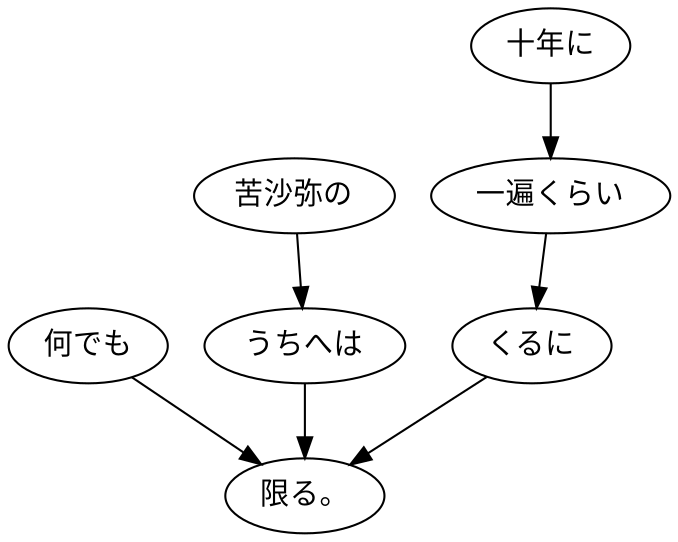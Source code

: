 digraph graph2457 {
	node0 [label="何でも"];
	node1 [label="苦沙弥の"];
	node2 [label="うちへは"];
	node3 [label="十年に"];
	node4 [label="一遍くらい"];
	node5 [label="くるに"];
	node6 [label="限る。"];
	node0 -> node6;
	node1 -> node2;
	node2 -> node6;
	node3 -> node4;
	node4 -> node5;
	node5 -> node6;
}
